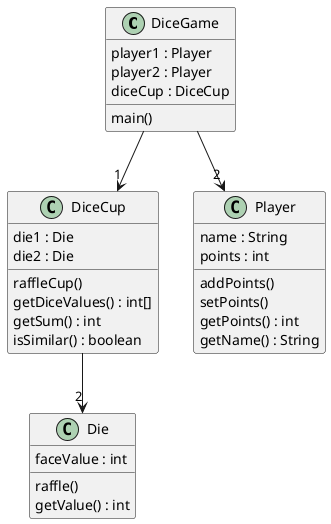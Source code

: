 @startuml
'https://plantuml.com/class-diagram

class DiceGame {
    player1 : Player
    player2 : Player
    diceCup : DiceCup

    main()
}

class Die {
    faceValue : int

    raffle()
    getValue() : int
}

class DiceCup {
    die1 : Die
    die2 : Die

    raffleCup()
    getDiceValues() : int[]
    getSum() : int
    isSimilar() : boolean
}

class Player {
    name : String
    points : int

    addPoints()
    setPoints()
    getPoints() : int
    getName() : String
}

DiceGame --> "2" Player
DiceGame --> "1" DiceCup
DiceCup --> "2" Die

@enduml